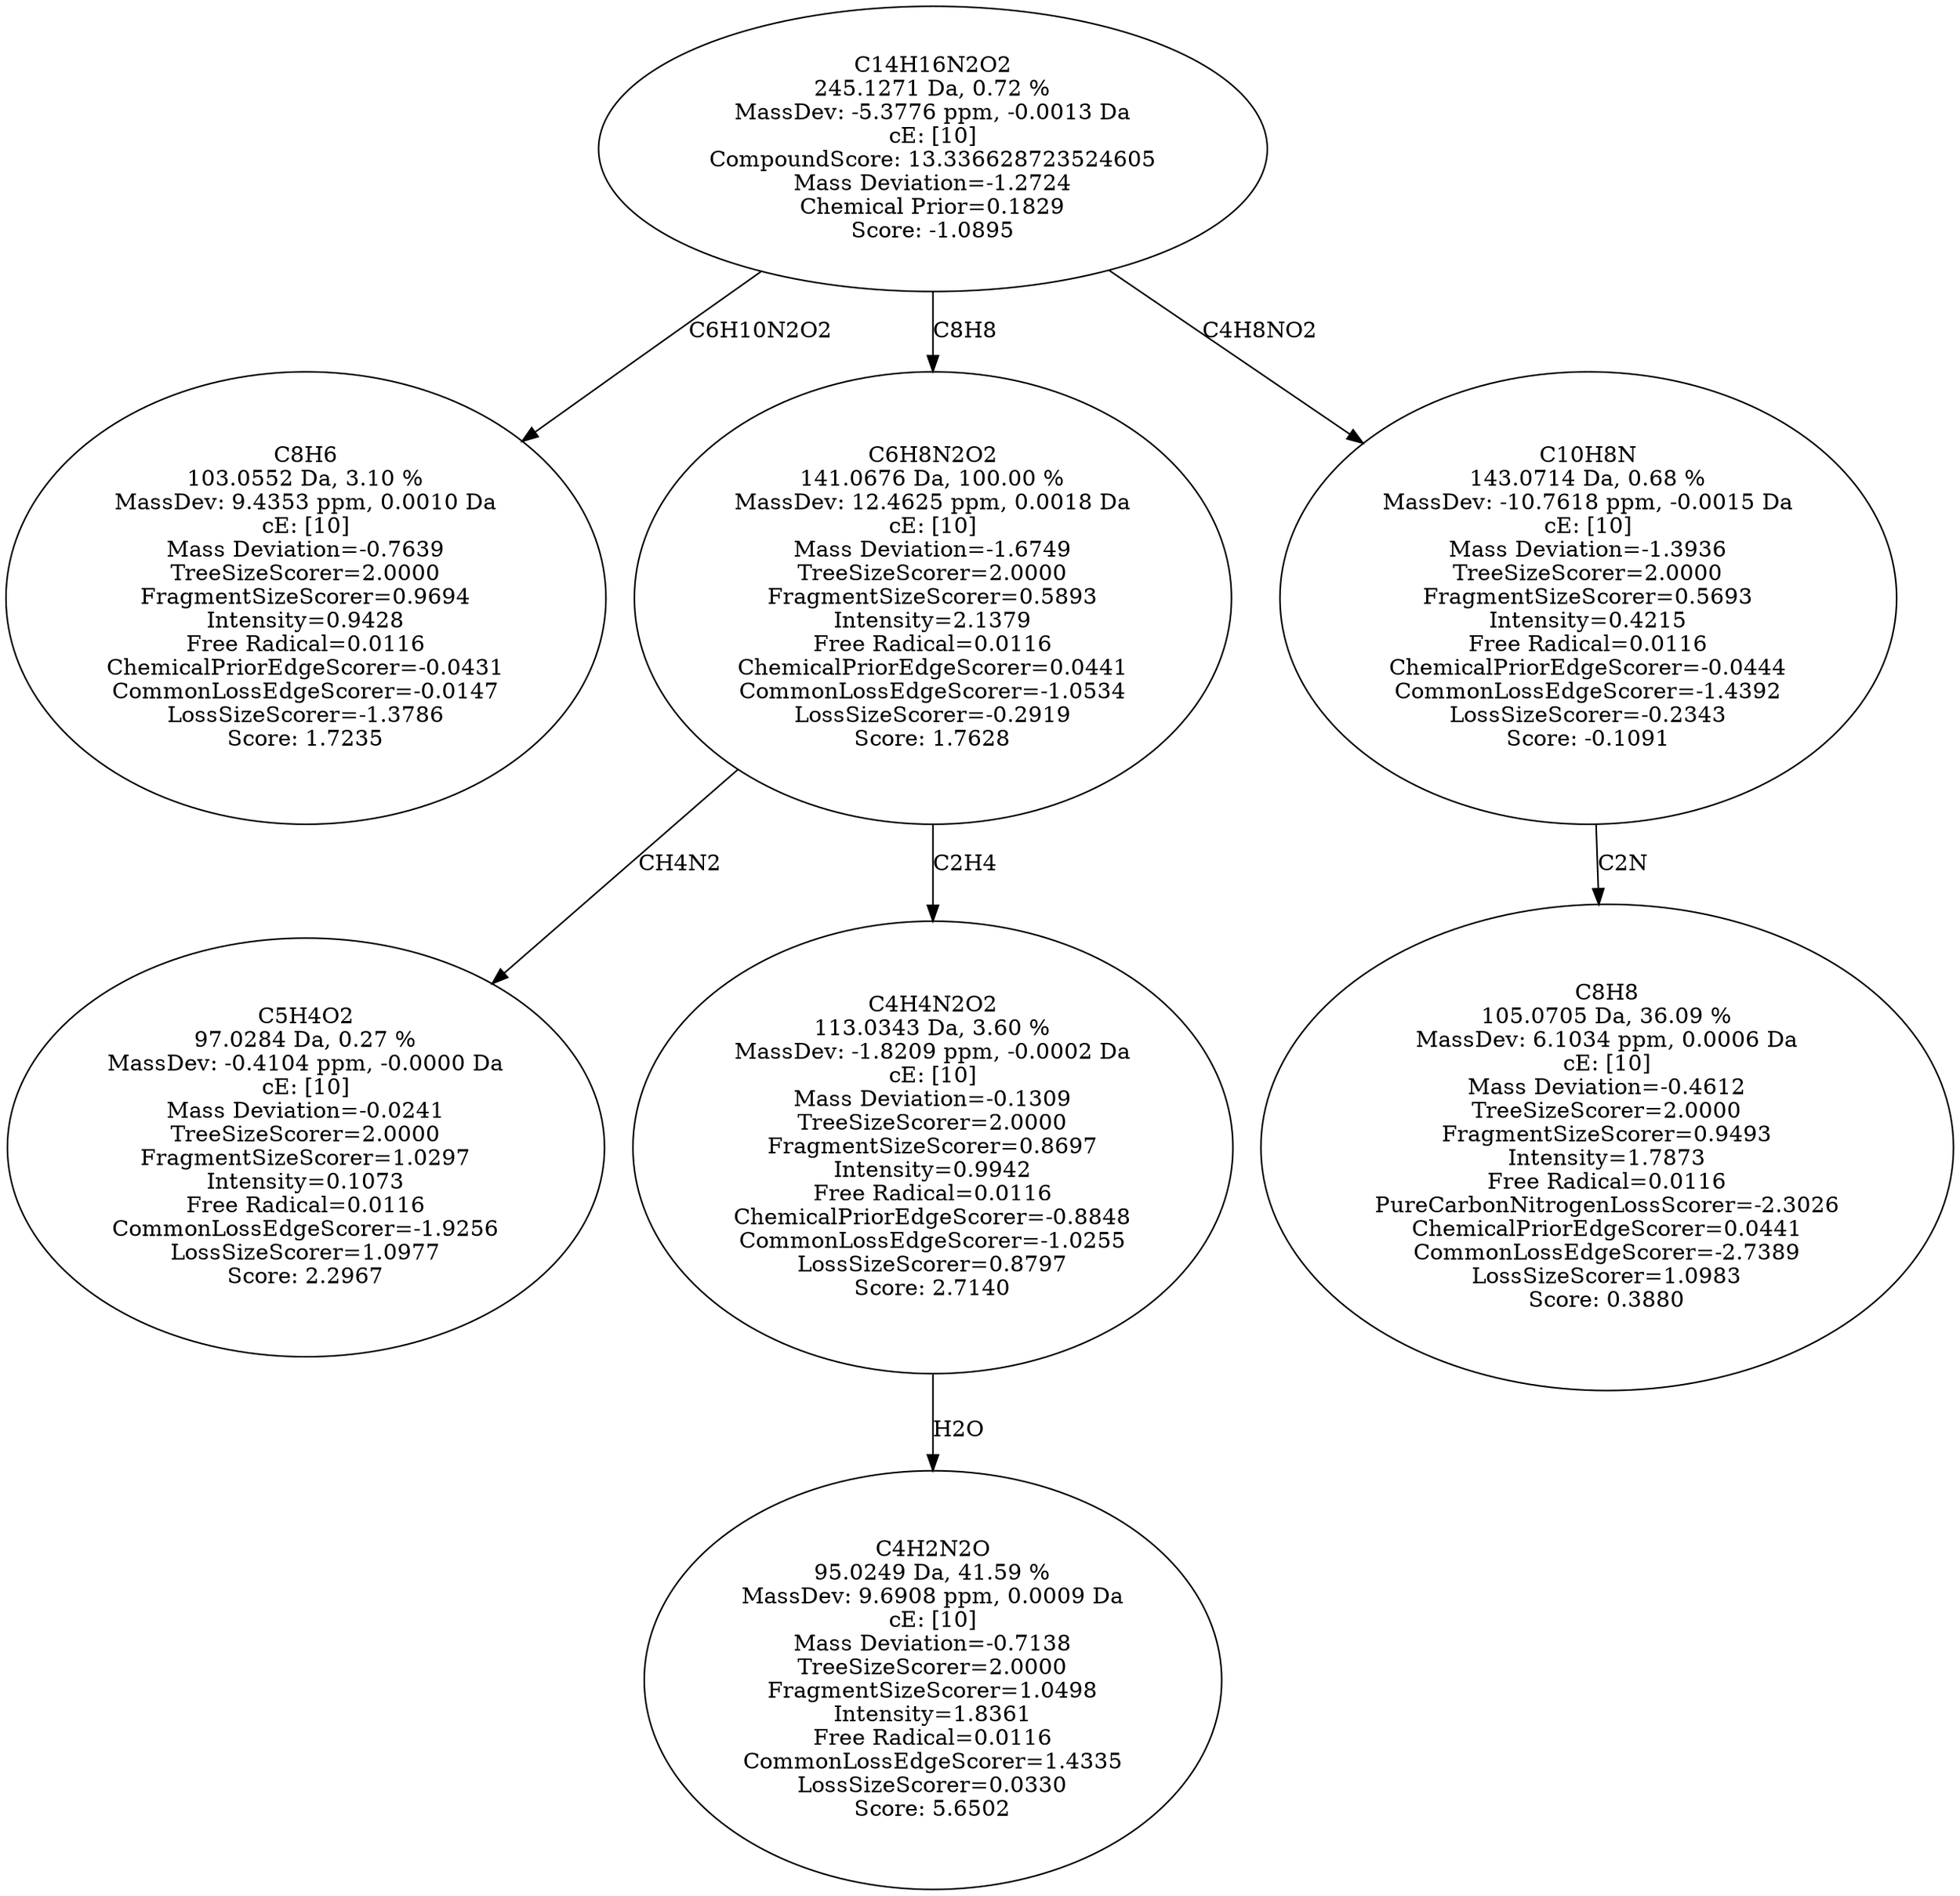 strict digraph {
v1 [label="C8H6\n103.0552 Da, 3.10 %\nMassDev: 9.4353 ppm, 0.0010 Da\ncE: [10]\nMass Deviation=-0.7639\nTreeSizeScorer=2.0000\nFragmentSizeScorer=0.9694\nIntensity=0.9428\nFree Radical=0.0116\nChemicalPriorEdgeScorer=-0.0431\nCommonLossEdgeScorer=-0.0147\nLossSizeScorer=-1.3786\nScore: 1.7235"];
v2 [label="C5H4O2\n97.0284 Da, 0.27 %\nMassDev: -0.4104 ppm, -0.0000 Da\ncE: [10]\nMass Deviation=-0.0241\nTreeSizeScorer=2.0000\nFragmentSizeScorer=1.0297\nIntensity=0.1073\nFree Radical=0.0116\nCommonLossEdgeScorer=-1.9256\nLossSizeScorer=1.0977\nScore: 2.2967"];
v3 [label="C4H2N2O\n95.0249 Da, 41.59 %\nMassDev: 9.6908 ppm, 0.0009 Da\ncE: [10]\nMass Deviation=-0.7138\nTreeSizeScorer=2.0000\nFragmentSizeScorer=1.0498\nIntensity=1.8361\nFree Radical=0.0116\nCommonLossEdgeScorer=1.4335\nLossSizeScorer=0.0330\nScore: 5.6502"];
v4 [label="C4H4N2O2\n113.0343 Da, 3.60 %\nMassDev: -1.8209 ppm, -0.0002 Da\ncE: [10]\nMass Deviation=-0.1309\nTreeSizeScorer=2.0000\nFragmentSizeScorer=0.8697\nIntensity=0.9942\nFree Radical=0.0116\nChemicalPriorEdgeScorer=-0.8848\nCommonLossEdgeScorer=-1.0255\nLossSizeScorer=0.8797\nScore: 2.7140"];
v5 [label="C6H8N2O2\n141.0676 Da, 100.00 %\nMassDev: 12.4625 ppm, 0.0018 Da\ncE: [10]\nMass Deviation=-1.6749\nTreeSizeScorer=2.0000\nFragmentSizeScorer=0.5893\nIntensity=2.1379\nFree Radical=0.0116\nChemicalPriorEdgeScorer=0.0441\nCommonLossEdgeScorer=-1.0534\nLossSizeScorer=-0.2919\nScore: 1.7628"];
v6 [label="C8H8\n105.0705 Da, 36.09 %\nMassDev: 6.1034 ppm, 0.0006 Da\ncE: [10]\nMass Deviation=-0.4612\nTreeSizeScorer=2.0000\nFragmentSizeScorer=0.9493\nIntensity=1.7873\nFree Radical=0.0116\nPureCarbonNitrogenLossScorer=-2.3026\nChemicalPriorEdgeScorer=0.0441\nCommonLossEdgeScorer=-2.7389\nLossSizeScorer=1.0983\nScore: 0.3880"];
v7 [label="C10H8N\n143.0714 Da, 0.68 %\nMassDev: -10.7618 ppm, -0.0015 Da\ncE: [10]\nMass Deviation=-1.3936\nTreeSizeScorer=2.0000\nFragmentSizeScorer=0.5693\nIntensity=0.4215\nFree Radical=0.0116\nChemicalPriorEdgeScorer=-0.0444\nCommonLossEdgeScorer=-1.4392\nLossSizeScorer=-0.2343\nScore: -0.1091"];
v8 [label="C14H16N2O2\n245.1271 Da, 0.72 %\nMassDev: -5.3776 ppm, -0.0013 Da\ncE: [10]\nCompoundScore: 13.336628723524605\nMass Deviation=-1.2724\nChemical Prior=0.1829\nScore: -1.0895"];
v8 -> v1 [label="C6H10N2O2"];
v5 -> v2 [label="CH4N2"];
v4 -> v3 [label="H2O"];
v5 -> v4 [label="C2H4"];
v8 -> v5 [label="C8H8"];
v7 -> v6 [label="C2N"];
v8 -> v7 [label="C4H8NO2"];
}